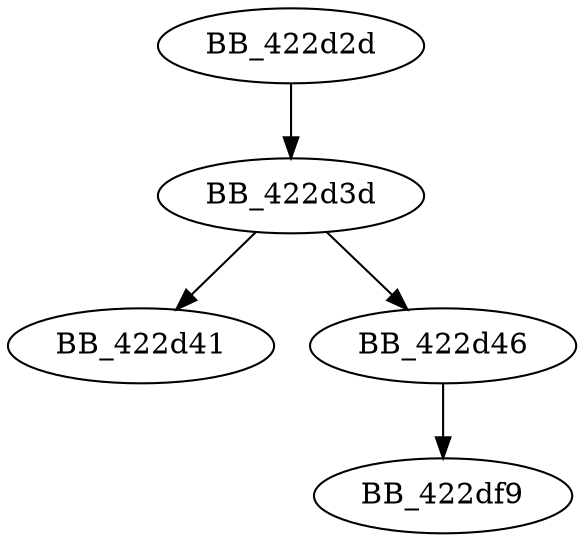 DiGraph ___report_securityfailure{
BB_422d2d->BB_422d3d
BB_422d3d->BB_422d41
BB_422d3d->BB_422d46
BB_422d46->BB_422df9
}
